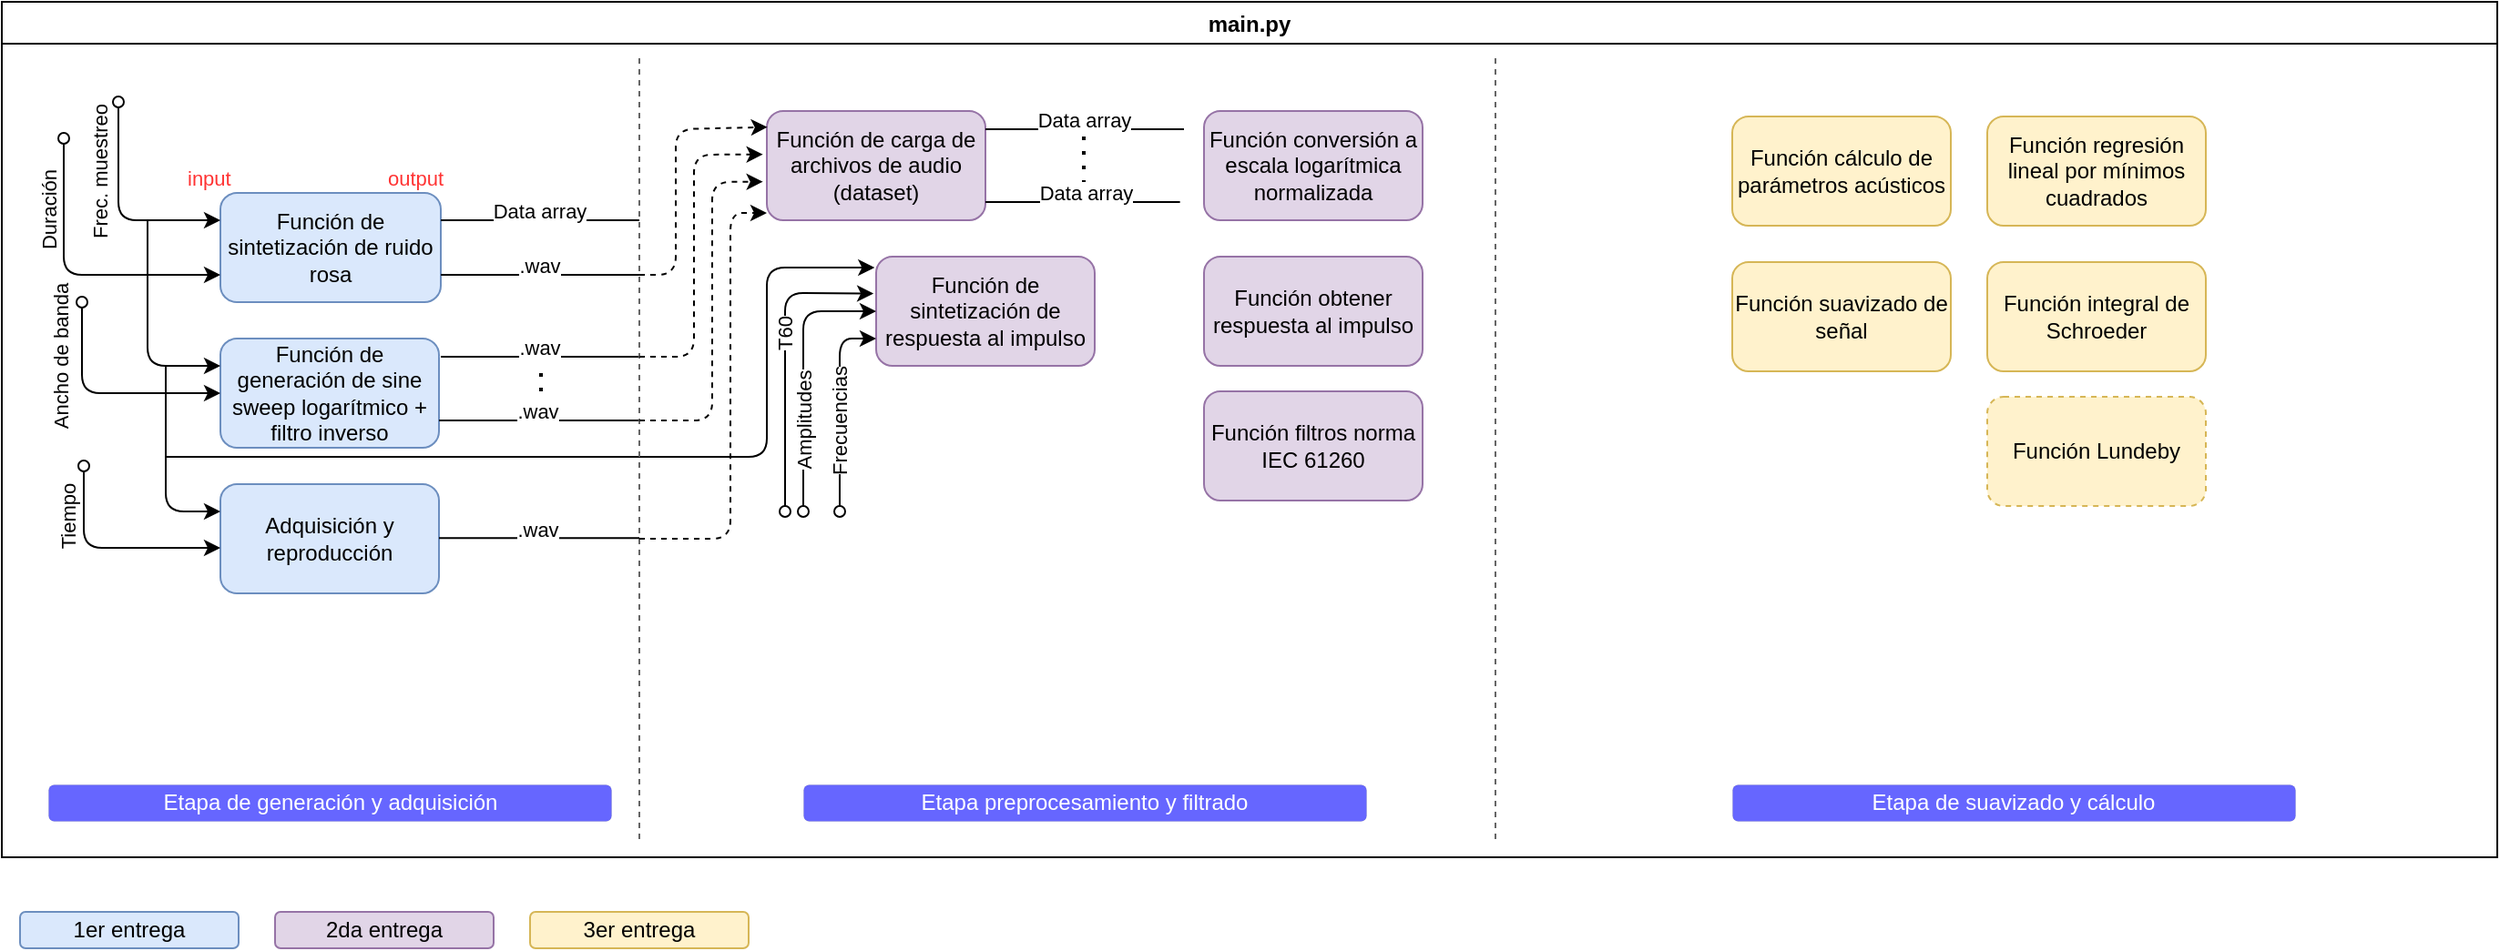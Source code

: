 <mxfile version="14.7.7" type="device"><diagram id="C5RBs43oDa-KdzZeNtuy" name="Page-1"><mxGraphModel dx="1240" dy="706" grid="1" gridSize="10" guides="1" tooltips="1" connect="1" arrows="1" fold="1" page="1" pageScale="1" pageWidth="1169" pageHeight="827" math="0" shadow="0"><root><mxCell id="WIyWlLk6GJQsqaUBKTNV-0"/><mxCell id="WIyWlLk6GJQsqaUBKTNV-1" parent="WIyWlLk6GJQsqaUBKTNV-0"/><mxCell id="uRmCpo1maBCt8G7WI-Qj-14" value="main.py" style="swimlane;" vertex="1" parent="WIyWlLk6GJQsqaUBKTNV-1"><mxGeometry x="40" y="154" width="1370" height="470" as="geometry"><mxRectangle x="70" y="485" width="140" height="23" as="alternateBounds"/></mxGeometry></mxCell><mxCell id="uRmCpo1maBCt8G7WI-Qj-0" value="Función de sintetización de ruido rosa" style="rounded=1;whiteSpace=wrap;html=1;fillColor=#dae8fc;strokeColor=#6c8ebf;" vertex="1" parent="uRmCpo1maBCt8G7WI-Qj-14"><mxGeometry x="120" y="105" width="121" height="60" as="geometry"/></mxCell><mxCell id="uRmCpo1maBCt8G7WI-Qj-12" value="Función de generación de sine sweep logarítmico + filtro inverso" style="rounded=1;whiteSpace=wrap;html=1;fillColor=#dae8fc;strokeColor=#6c8ebf;" vertex="1" parent="uRmCpo1maBCt8G7WI-Qj-14"><mxGeometry x="120" y="185" width="120" height="60" as="geometry"/></mxCell><mxCell id="uRmCpo1maBCt8G7WI-Qj-62" value="" style="endArrow=none;html=1;exitX=1;exitY=0.75;exitDx=0;exitDy=0;endFill=0;" edge="1" parent="uRmCpo1maBCt8G7WI-Qj-14"><mxGeometry relative="1" as="geometry"><mxPoint x="241" y="195.0" as="sourcePoint"/><mxPoint x="351" y="195.0" as="targetPoint"/><Array as="points"/></mxGeometry></mxCell><mxCell id="uRmCpo1maBCt8G7WI-Qj-63" value=".wav" style="edgeLabel;resizable=0;html=1;align=center;verticalAlign=middle;" connectable="0" vertex="1" parent="uRmCpo1maBCt8G7WI-Qj-62"><mxGeometry relative="1" as="geometry"><mxPoint x="-1" y="-5" as="offset"/></mxGeometry></mxCell><mxCell id="uRmCpo1maBCt8G7WI-Qj-67" value="" style="endArrow=none;dashed=1;html=1;dashPattern=1 3;strokeWidth=2;fontColor=#FF3333;" edge="1" parent="uRmCpo1maBCt8G7WI-Qj-14"><mxGeometry width="50" height="50" relative="1" as="geometry"><mxPoint x="296" y="230" as="sourcePoint"/><mxPoint x="296" y="200" as="targetPoint"/></mxGeometry></mxCell><mxCell id="uRmCpo1maBCt8G7WI-Qj-11" value="Adquisición y reproducción" style="rounded=1;whiteSpace=wrap;html=1;fillColor=#dae8fc;strokeColor=#6c8ebf;" vertex="1" parent="uRmCpo1maBCt8G7WI-Qj-14"><mxGeometry x="120" y="265" width="120" height="60" as="geometry"/></mxCell><mxCell id="uRmCpo1maBCt8G7WI-Qj-70" value="" style="endArrow=classic;html=1;entryX=0;entryY=0.25;entryDx=0;entryDy=0;startArrow=none;startFill=0;" edge="1" parent="uRmCpo1maBCt8G7WI-Qj-14"><mxGeometry relative="1" as="geometry"><mxPoint x="90" y="200" as="sourcePoint"/><mxPoint x="120" y="280.0" as="targetPoint"/><Array as="points"><mxPoint x="90" y="280"/></Array></mxGeometry></mxCell><mxCell id="uRmCpo1maBCt8G7WI-Qj-71" value="" style="endArrow=classic;html=1;entryX=0;entryY=0.75;entryDx=0;entryDy=0;startArrow=oval;startFill=0;" edge="1" parent="uRmCpo1maBCt8G7WI-Qj-14"><mxGeometry relative="1" as="geometry"><mxPoint x="45" y="255" as="sourcePoint"/><mxPoint x="120" y="300.0" as="targetPoint"/><Array as="points"><mxPoint x="45" y="300"/></Array></mxGeometry></mxCell><mxCell id="uRmCpo1maBCt8G7WI-Qj-72" value="&lt;div&gt;Tiempo&lt;/div&gt;" style="edgeLabel;resizable=0;html=1;align=center;verticalAlign=middle;rotation=-90;" connectable="0" vertex="1" parent="uRmCpo1maBCt8G7WI-Qj-71"><mxGeometry relative="1" as="geometry"><mxPoint x="-24" y="-17" as="offset"/></mxGeometry></mxCell><mxCell id="uRmCpo1maBCt8G7WI-Qj-75" value="" style="endArrow=none;html=1;exitX=1;exitY=0.75;exitDx=0;exitDy=0;endFill=0;" edge="1" parent="uRmCpo1maBCt8G7WI-Qj-14"><mxGeometry relative="1" as="geometry"><mxPoint x="240" y="294.58" as="sourcePoint"/><mxPoint x="350" y="294.58" as="targetPoint"/><Array as="points"/></mxGeometry></mxCell><mxCell id="uRmCpo1maBCt8G7WI-Qj-76" value=".wav" style="edgeLabel;resizable=0;html=1;align=center;verticalAlign=middle;" connectable="0" vertex="1" parent="uRmCpo1maBCt8G7WI-Qj-75"><mxGeometry relative="1" as="geometry"><mxPoint x="-1" y="-5" as="offset"/></mxGeometry></mxCell><mxCell id="uRmCpo1maBCt8G7WI-Qj-79" value="Etapa de generación y adquisición" style="rounded=1;whiteSpace=wrap;html=1;fillColor=#6666FF;fontColor=#FFFFFF;strokeWidth=0;" vertex="1" parent="uRmCpo1maBCt8G7WI-Qj-14"><mxGeometry x="25.5" y="430" width="309" height="20" as="geometry"/></mxCell><mxCell id="uRmCpo1maBCt8G7WI-Qj-8" value="Función de carga de archivos de audio (dataset)" style="rounded=1;whiteSpace=wrap;html=1;fillColor=#e1d5e7;strokeColor=#9673a6;" vertex="1" parent="uRmCpo1maBCt8G7WI-Qj-14"><mxGeometry x="420" y="60" width="120" height="60" as="geometry"/></mxCell><mxCell id="uRmCpo1maBCt8G7WI-Qj-6" value="Función de sintetización de respuesta al impulso" style="rounded=1;whiteSpace=wrap;html=1;fillColor=#e1d5e7;strokeColor=#9673a6;" vertex="1" parent="uRmCpo1maBCt8G7WI-Qj-14"><mxGeometry x="480" y="140" width="120" height="60" as="geometry"/></mxCell><mxCell id="uRmCpo1maBCt8G7WI-Qj-89" value="" style="endArrow=none;html=1;exitX=1;exitY=0.25;exitDx=0;exitDy=0;endFill=0;" edge="1" parent="uRmCpo1maBCt8G7WI-Qj-14"><mxGeometry relative="1" as="geometry"><mxPoint x="540" y="70" as="sourcePoint"/><mxPoint x="649" y="70" as="targetPoint"/><Array as="points"><mxPoint x="569" y="70"/><mxPoint x="639" y="70"/></Array></mxGeometry></mxCell><mxCell id="uRmCpo1maBCt8G7WI-Qj-90" value="Data array" style="edgeLabel;resizable=0;html=1;align=center;verticalAlign=middle;" connectable="0" vertex="1" parent="uRmCpo1maBCt8G7WI-Qj-89"><mxGeometry relative="1" as="geometry"><mxPoint x="-1" y="-5" as="offset"/></mxGeometry></mxCell><mxCell id="uRmCpo1maBCt8G7WI-Qj-91" value="" style="endArrow=none;dashed=1;html=1;dashPattern=1 3;strokeWidth=2;fontColor=#FF3333;" edge="1" parent="uRmCpo1maBCt8G7WI-Qj-14"><mxGeometry width="50" height="50" relative="1" as="geometry"><mxPoint x="594" y="100.0" as="sourcePoint"/><mxPoint x="594" y="70.0" as="targetPoint"/></mxGeometry></mxCell><mxCell id="uRmCpo1maBCt8G7WI-Qj-94" value="" style="endArrow=none;html=1;endFill=0;" edge="1" parent="uRmCpo1maBCt8G7WI-Qj-14"><mxGeometry relative="1" as="geometry"><mxPoint x="540" y="110" as="sourcePoint"/><mxPoint x="629" y="110" as="targetPoint"/><Array as="points"><mxPoint x="559" y="110"/><mxPoint x="600" y="110"/><mxPoint x="629" y="110"/><mxPoint x="650" y="110"/></Array></mxGeometry></mxCell><mxCell id="uRmCpo1maBCt8G7WI-Qj-95" value="Data array" style="edgeLabel;resizable=0;html=1;align=center;verticalAlign=middle;" connectable="0" vertex="1" parent="uRmCpo1maBCt8G7WI-Qj-94"><mxGeometry relative="1" as="geometry"><mxPoint x="-11" y="-5" as="offset"/></mxGeometry></mxCell><mxCell id="uRmCpo1maBCt8G7WI-Qj-96" value="" style="endArrow=classic;html=1;entryX=-0.007;entryY=0.1;entryDx=0;entryDy=0;startArrow=none;startFill=0;entryPerimeter=0;" edge="1" parent="uRmCpo1maBCt8G7WI-Qj-14" target="uRmCpo1maBCt8G7WI-Qj-6"><mxGeometry relative="1" as="geometry"><mxPoint x="90" y="250" as="sourcePoint"/><mxPoint x="160" y="610.0" as="targetPoint"/><Array as="points"><mxPoint x="420" y="250"/><mxPoint x="420" y="146"/></Array></mxGeometry></mxCell><mxCell id="uRmCpo1maBCt8G7WI-Qj-99" value="" style="endArrow=classic;html=1;startArrow=oval;startFill=0;entryX=-0.012;entryY=0.338;entryDx=0;entryDy=0;entryPerimeter=0;" edge="1" parent="uRmCpo1maBCt8G7WI-Qj-14" target="uRmCpo1maBCt8G7WI-Qj-6"><mxGeometry relative="1" as="geometry"><mxPoint x="430" y="280" as="sourcePoint"/><mxPoint x="480" y="155" as="targetPoint"/><Array as="points"><mxPoint x="430" y="160"/></Array></mxGeometry></mxCell><mxCell id="uRmCpo1maBCt8G7WI-Qj-100" value="&lt;div&gt;T60&lt;/div&gt;" style="edgeLabel;resizable=0;html=1;align=center;verticalAlign=middle;rotation=-90;" connectable="0" vertex="1" parent="uRmCpo1maBCt8G7WI-Qj-99"><mxGeometry relative="1" as="geometry"><mxPoint y="-13" as="offset"/></mxGeometry></mxCell><mxCell id="uRmCpo1maBCt8G7WI-Qj-3" value="Función conversión a escala logarítmica normalizada" style="rounded=1;whiteSpace=wrap;html=1;fillColor=#e1d5e7;strokeColor=#9673a6;" vertex="1" parent="uRmCpo1maBCt8G7WI-Qj-14"><mxGeometry x="660" y="60" width="120" height="60" as="geometry"/></mxCell><mxCell id="uRmCpo1maBCt8G7WI-Qj-7" value="Función obtener respuesta al impulso" style="rounded=1;whiteSpace=wrap;html=1;fillColor=#e1d5e7;strokeColor=#9673a6;" vertex="1" parent="uRmCpo1maBCt8G7WI-Qj-14"><mxGeometry x="660" y="140" width="120" height="60" as="geometry"/></mxCell><mxCell id="uRmCpo1maBCt8G7WI-Qj-5" value="Función filtros norma IEC 61260" style="rounded=1;whiteSpace=wrap;html=1;fillColor=#e1d5e7;strokeColor=#9673a6;" vertex="1" parent="uRmCpo1maBCt8G7WI-Qj-14"><mxGeometry x="660" y="214" width="120" height="60" as="geometry"/></mxCell><mxCell id="uRmCpo1maBCt8G7WI-Qj-9" value="Función regresión lineal por mínimos cuadrados " style="rounded=1;whiteSpace=wrap;html=1;fillColor=#fff2cc;strokeColor=#d6b656;" vertex="1" parent="uRmCpo1maBCt8G7WI-Qj-14"><mxGeometry x="1090" y="63" width="120" height="60" as="geometry"/></mxCell><mxCell id="uRmCpo1maBCt8G7WI-Qj-10" value="Función integral de Schroeder" style="rounded=1;whiteSpace=wrap;html=1;fillColor=#fff2cc;strokeColor=#d6b656;" vertex="1" parent="uRmCpo1maBCt8G7WI-Qj-14"><mxGeometry x="1090" y="143" width="120" height="60" as="geometry"/></mxCell><mxCell id="uRmCpo1maBCt8G7WI-Qj-4" value="Función Lundeby" style="rounded=1;whiteSpace=wrap;html=1;fillColor=#fff2cc;strokeColor=#d6b656;dashed=1;" vertex="1" parent="uRmCpo1maBCt8G7WI-Qj-14"><mxGeometry x="1090" y="217" width="120" height="60" as="geometry"/></mxCell><mxCell id="uRmCpo1maBCt8G7WI-Qj-1" value="Función suavizado de señal" style="rounded=1;whiteSpace=wrap;html=1;fillColor=#fff2cc;strokeColor=#d6b656;" vertex="1" parent="uRmCpo1maBCt8G7WI-Qj-14"><mxGeometry x="950" y="143" width="120" height="60" as="geometry"/></mxCell><mxCell id="uRmCpo1maBCt8G7WI-Qj-2" value="Función cálculo de parámetros acústicos " style="rounded=1;whiteSpace=wrap;html=1;fillColor=#fff2cc;strokeColor=#d6b656;" vertex="1" parent="uRmCpo1maBCt8G7WI-Qj-14"><mxGeometry x="950" y="63" width="120" height="60" as="geometry"/></mxCell><mxCell id="uRmCpo1maBCt8G7WI-Qj-114" value="Etapa preprocesamiento y filtrado" style="rounded=1;whiteSpace=wrap;html=1;fillColor=#6666FF;fontColor=#FFFFFF;strokeWidth=0;" vertex="1" parent="uRmCpo1maBCt8G7WI-Qj-14"><mxGeometry x="440" y="430" width="309" height="20" as="geometry"/></mxCell><mxCell id="uRmCpo1maBCt8G7WI-Qj-115" value="Etapa de suavizado y cálculo" style="rounded=1;whiteSpace=wrap;html=1;fillColor=#6666FF;fontColor=#FFFFFF;strokeWidth=0;" vertex="1" parent="uRmCpo1maBCt8G7WI-Qj-14"><mxGeometry x="950" y="430" width="309" height="20" as="geometry"/></mxCell><mxCell id="uRmCpo1maBCt8G7WI-Qj-15" value="1er entrega" style="rounded=1;whiteSpace=wrap;html=1;fillColor=#dae8fc;strokeColor=#6c8ebf;" vertex="1" parent="WIyWlLk6GJQsqaUBKTNV-1"><mxGeometry x="50" y="654" width="120" height="20" as="geometry"/></mxCell><mxCell id="uRmCpo1maBCt8G7WI-Qj-16" value="2da entrega" style="rounded=1;whiteSpace=wrap;html=1;fillColor=#e1d5e7;strokeColor=#9673a6;" vertex="1" parent="WIyWlLk6GJQsqaUBKTNV-1"><mxGeometry x="190" y="654" width="120" height="20" as="geometry"/></mxCell><mxCell id="uRmCpo1maBCt8G7WI-Qj-17" value="3er entrega" style="rounded=1;whiteSpace=wrap;html=1;fillColor=#fff2cc;strokeColor=#d6b656;" vertex="1" parent="WIyWlLk6GJQsqaUBKTNV-1"><mxGeometry x="330" y="654" width="120" height="20" as="geometry"/></mxCell><mxCell id="uRmCpo1maBCt8G7WI-Qj-41" value="" style="endArrow=classic;html=1;entryX=0;entryY=0.75;entryDx=0;entryDy=0;startArrow=oval;startFill=0;" edge="1" parent="WIyWlLk6GJQsqaUBKTNV-1" target="uRmCpo1maBCt8G7WI-Qj-0"><mxGeometry relative="1" as="geometry"><mxPoint x="74" y="229" as="sourcePoint"/><mxPoint x="520" y="409" as="targetPoint"/><Array as="points"><mxPoint x="74" y="304"/></Array></mxGeometry></mxCell><mxCell id="uRmCpo1maBCt8G7WI-Qj-42" value="Duración" style="edgeLabel;resizable=0;html=1;align=center;verticalAlign=middle;rotation=-90;" connectable="0" vertex="1" parent="uRmCpo1maBCt8G7WI-Qj-41"><mxGeometry relative="1" as="geometry"><mxPoint x="-14" y="-35" as="offset"/></mxGeometry></mxCell><mxCell id="uRmCpo1maBCt8G7WI-Qj-43" value="input" style="edgeLabel;resizable=0;html=1;align=left;verticalAlign=bottom;fontColor=#FF3333;" connectable="0" vertex="1" parent="uRmCpo1maBCt8G7WI-Qj-41"><mxGeometry x="-1" relative="1" as="geometry"><mxPoint x="66" y="30" as="offset"/></mxGeometry></mxCell><mxCell id="uRmCpo1maBCt8G7WI-Qj-51" value="output" style="edgeLabel;resizable=0;html=1;align=left;verticalAlign=bottom;fontColor=#FF3333;" connectable="0" vertex="1" parent="uRmCpo1maBCt8G7WI-Qj-41"><mxGeometry x="-1" relative="1" as="geometry"><mxPoint x="176" y="30" as="offset"/></mxGeometry></mxCell><mxCell id="uRmCpo1maBCt8G7WI-Qj-46" value="" style="endArrow=classic;html=1;entryX=0;entryY=0.25;entryDx=0;entryDy=0;startArrow=oval;startFill=0;" edge="1" parent="WIyWlLk6GJQsqaUBKTNV-1" target="uRmCpo1maBCt8G7WI-Qj-0"><mxGeometry relative="1" as="geometry"><mxPoint x="104" y="209" as="sourcePoint"/><mxPoint x="64" y="259" as="targetPoint"/><Array as="points"><mxPoint x="104" y="274"/></Array></mxGeometry></mxCell><mxCell id="uRmCpo1maBCt8G7WI-Qj-47" value="Frec. muestreo" style="edgeLabel;resizable=0;html=1;align=center;verticalAlign=middle;rotation=-90;" connectable="0" vertex="1" parent="uRmCpo1maBCt8G7WI-Qj-46"><mxGeometry relative="1" as="geometry"><mxPoint x="-10" y="-22" as="offset"/></mxGeometry></mxCell><mxCell id="uRmCpo1maBCt8G7WI-Qj-49" value="" style="endArrow=none;html=1;exitX=1;exitY=0.25;exitDx=0;exitDy=0;endFill=0;" edge="1" parent="WIyWlLk6GJQsqaUBKTNV-1" source="uRmCpo1maBCt8G7WI-Qj-0"><mxGeometry relative="1" as="geometry"><mxPoint x="100" y="219" as="sourcePoint"/><mxPoint x="390" y="274" as="targetPoint"/><Array as="points"><mxPoint x="310" y="274"/></Array></mxGeometry></mxCell><mxCell id="uRmCpo1maBCt8G7WI-Qj-50" value="Data array" style="edgeLabel;resizable=0;html=1;align=center;verticalAlign=middle;" connectable="0" vertex="1" parent="uRmCpo1maBCt8G7WI-Qj-49"><mxGeometry relative="1" as="geometry"><mxPoint x="-1" y="-5" as="offset"/></mxGeometry></mxCell><mxCell id="uRmCpo1maBCt8G7WI-Qj-52" value="" style="endArrow=none;html=1;exitX=1;exitY=0.75;exitDx=0;exitDy=0;endFill=0;" edge="1" parent="WIyWlLk6GJQsqaUBKTNV-1" source="uRmCpo1maBCt8G7WI-Qj-0"><mxGeometry relative="1" as="geometry"><mxPoint x="280" y="284" as="sourcePoint"/><mxPoint x="390" y="304" as="targetPoint"/><Array as="points"/></mxGeometry></mxCell><mxCell id="uRmCpo1maBCt8G7WI-Qj-53" value=".wav" style="edgeLabel;resizable=0;html=1;align=center;verticalAlign=middle;" connectable="0" vertex="1" parent="uRmCpo1maBCt8G7WI-Qj-52"><mxGeometry relative="1" as="geometry"><mxPoint x="-1" y="-5" as="offset"/></mxGeometry></mxCell><mxCell id="uRmCpo1maBCt8G7WI-Qj-56" value="" style="endArrow=classic;html=1;entryX=0;entryY=0.25;entryDx=0;entryDy=0;startArrow=none;startFill=0;" edge="1" parent="WIyWlLk6GJQsqaUBKTNV-1" target="uRmCpo1maBCt8G7WI-Qj-12"><mxGeometry relative="1" as="geometry"><mxPoint x="120" y="274" as="sourcePoint"/><mxPoint x="149" y="374" as="targetPoint"/><Array as="points"><mxPoint x="120" y="354"/></Array></mxGeometry></mxCell><mxCell id="uRmCpo1maBCt8G7WI-Qj-58" value="" style="endArrow=classic;html=1;entryX=0;entryY=0.5;entryDx=0;entryDy=0;startArrow=oval;startFill=0;" edge="1" parent="WIyWlLk6GJQsqaUBKTNV-1" target="uRmCpo1maBCt8G7WI-Qj-12"><mxGeometry relative="1" as="geometry"><mxPoint x="84" y="319" as="sourcePoint"/><mxPoint x="159" y="314.0" as="targetPoint"/><Array as="points"><mxPoint x="84" y="369"/></Array></mxGeometry></mxCell><mxCell id="uRmCpo1maBCt8G7WI-Qj-59" value="Ancho de banda" style="edgeLabel;resizable=0;html=1;align=center;verticalAlign=middle;rotation=-90;" connectable="0" vertex="1" parent="uRmCpo1maBCt8G7WI-Qj-58"><mxGeometry relative="1" as="geometry"><mxPoint x="-25" y="-20" as="offset"/></mxGeometry></mxCell><mxCell id="uRmCpo1maBCt8G7WI-Qj-68" value="" style="endArrow=none;html=1;exitX=1;exitY=0.75;exitDx=0;exitDy=0;endFill=0;" edge="1" parent="WIyWlLk6GJQsqaUBKTNV-1" source="uRmCpo1maBCt8G7WI-Qj-12"><mxGeometry relative="1" as="geometry"><mxPoint x="290" y="374" as="sourcePoint"/><mxPoint x="390" y="384" as="targetPoint"/><Array as="points"/></mxGeometry></mxCell><mxCell id="uRmCpo1maBCt8G7WI-Qj-69" value=".wav" style="edgeLabel;resizable=0;html=1;align=center;verticalAlign=middle;" connectable="0" vertex="1" parent="uRmCpo1maBCt8G7WI-Qj-68"><mxGeometry relative="1" as="geometry"><mxPoint x="-1" y="-5" as="offset"/></mxGeometry></mxCell><mxCell id="uRmCpo1maBCt8G7WI-Qj-78" value="" style="endArrow=none;dashed=1;html=1;fontColor=#FF3333;strokeColor=#666666;" edge="1" parent="WIyWlLk6GJQsqaUBKTNV-1"><mxGeometry width="50" height="50" relative="1" as="geometry"><mxPoint x="390" y="614" as="sourcePoint"/><mxPoint x="390" y="184" as="targetPoint"/></mxGeometry></mxCell><mxCell id="uRmCpo1maBCt8G7WI-Qj-81" value="" style="endArrow=classic;html=1;fontColor=#FFFFFF;dashed=1;endFill=1;entryX=0.003;entryY=0.147;entryDx=0;entryDy=0;entryPerimeter=0;" edge="1" parent="WIyWlLk6GJQsqaUBKTNV-1" target="uRmCpo1maBCt8G7WI-Qj-8"><mxGeometry width="50" height="50" relative="1" as="geometry"><mxPoint x="390" y="304" as="sourcePoint"/><mxPoint x="450" y="224" as="targetPoint"/><Array as="points"><mxPoint x="410" y="304"/><mxPoint x="410" y="224"/></Array></mxGeometry></mxCell><mxCell id="uRmCpo1maBCt8G7WI-Qj-82" value="" style="endArrow=classic;html=1;fontColor=#FFFFFF;dashed=1;endFill=1;entryX=-0.018;entryY=0.397;entryDx=0;entryDy=0;entryPerimeter=0;" edge="1" parent="WIyWlLk6GJQsqaUBKTNV-1" target="uRmCpo1maBCt8G7WI-Qj-8"><mxGeometry width="50" height="50" relative="1" as="geometry"><mxPoint x="390" y="349" as="sourcePoint"/><mxPoint x="450" y="235" as="targetPoint"/><Array as="points"><mxPoint x="420" y="349"/><mxPoint x="420" y="238"/></Array></mxGeometry></mxCell><mxCell id="uRmCpo1maBCt8G7WI-Qj-83" value="" style="endArrow=classic;html=1;fontColor=#FFFFFF;dashed=1;endFill=1;entryX=-0.018;entryY=0.647;entryDx=0;entryDy=0;entryPerimeter=0;" edge="1" parent="WIyWlLk6GJQsqaUBKTNV-1" target="uRmCpo1maBCt8G7WI-Qj-8"><mxGeometry width="50" height="50" relative="1" as="geometry"><mxPoint x="390" y="384" as="sourcePoint"/><mxPoint x="450" y="254" as="targetPoint"/><Array as="points"><mxPoint x="430" y="384"/><mxPoint x="430" y="253"/></Array></mxGeometry></mxCell><mxCell id="uRmCpo1maBCt8G7WI-Qj-84" value="" style="endArrow=classic;html=1;fontColor=#FFFFFF;dashed=1;endFill=1;" edge="1" parent="WIyWlLk6GJQsqaUBKTNV-1"><mxGeometry width="50" height="50" relative="1" as="geometry"><mxPoint x="390" y="449" as="sourcePoint"/><mxPoint x="460" y="270" as="targetPoint"/><Array as="points"><mxPoint x="440" y="449"/><mxPoint x="440" y="270"/></Array></mxGeometry></mxCell><mxCell id="uRmCpo1maBCt8G7WI-Qj-103" value="" style="endArrow=classic;html=1;entryX=0;entryY=0.5;entryDx=0;entryDy=0;startArrow=oval;startFill=0;" edge="1" parent="WIyWlLk6GJQsqaUBKTNV-1" target="uRmCpo1maBCt8G7WI-Qj-6"><mxGeometry relative="1" as="geometry"><mxPoint x="480" y="434" as="sourcePoint"/><mxPoint x="500" y="334.0" as="targetPoint"/><Array as="points"><mxPoint x="480" y="324"/></Array></mxGeometry></mxCell><mxCell id="uRmCpo1maBCt8G7WI-Qj-104" value="Amplitudes" style="edgeLabel;resizable=0;html=1;align=center;verticalAlign=middle;rotation=-90;" connectable="0" vertex="1" parent="uRmCpo1maBCt8G7WI-Qj-103"><mxGeometry relative="1" as="geometry"><mxPoint y="25" as="offset"/></mxGeometry></mxCell><mxCell id="uRmCpo1maBCt8G7WI-Qj-108" value="" style="endArrow=classic;html=1;entryX=0;entryY=0.75;entryDx=0;entryDy=0;startArrow=oval;startFill=0;" edge="1" parent="WIyWlLk6GJQsqaUBKTNV-1" target="uRmCpo1maBCt8G7WI-Qj-6"><mxGeometry relative="1" as="geometry"><mxPoint x="500" y="434" as="sourcePoint"/><mxPoint x="520" y="334.0" as="targetPoint"/><Array as="points"><mxPoint x="500" y="339"/></Array></mxGeometry></mxCell><mxCell id="uRmCpo1maBCt8G7WI-Qj-109" value="Frecuencias" style="edgeLabel;resizable=0;html=1;align=center;verticalAlign=middle;rotation=-90;" connectable="0" vertex="1" parent="uRmCpo1maBCt8G7WI-Qj-108"><mxGeometry relative="1" as="geometry"><mxPoint y="8" as="offset"/></mxGeometry></mxCell><mxCell id="uRmCpo1maBCt8G7WI-Qj-113" value="" style="endArrow=none;dashed=1;html=1;fontColor=#FF3333;strokeColor=#666666;" edge="1" parent="WIyWlLk6GJQsqaUBKTNV-1"><mxGeometry width="50" height="50" relative="1" as="geometry"><mxPoint x="860.0" y="614" as="sourcePoint"/><mxPoint x="860.0" y="184" as="targetPoint"/></mxGeometry></mxCell></root></mxGraphModel></diagram></mxfile>